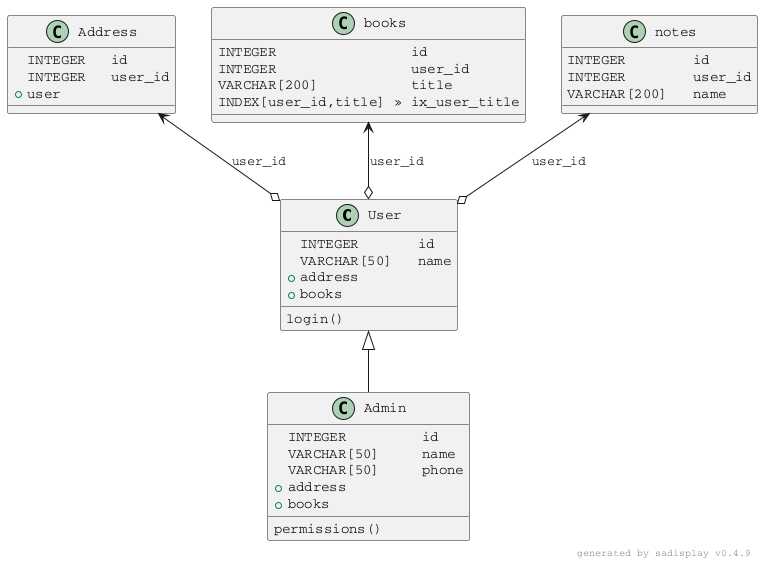 @startuml

skinparam defaultFontName Courier

Class User {
    INTEGER     ★ id   
    VARCHAR[50] ⚪ name 
    +           address
    +           books  
    login()            
}

Class Admin {
    INTEGER       ★ id   
    VARCHAR[50]   ⚪ name 
    VARCHAR[50]   ⚪ phone
    +             address
    +             books  
    permissions()        
}

Class Address {
    INTEGER ★ id     
    INTEGER ☆ user_id
    +       user     
}

Class books {
    INTEGER              ★ id           
    INTEGER              ☆ user_id      
    VARCHAR[200]         ⚪ title        
    INDEX[user_id,title] » ix_user_title
}

Class notes {
    INTEGER      ★ id     
    INTEGER      ☆ user_id
    VARCHAR[200] ⚪ name   
}

User <|-- Admin

Address <--o User: user_id

books <--o User: user_id

notes <--o User: user_id

right footer generated by sadisplay v0.4.9

@enduml